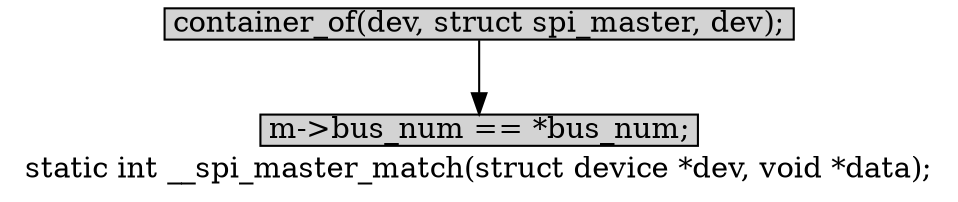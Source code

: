 digraph __spi_master_match{
		label="static int __spi_master_match(struct device *dev, void *data);";
		
        size="10,18";
        ratio=filled;
        
		node[style=filled, shape = box, margin="0.05,0.005",height="0.1",width="0.1"];

		container_of[label="container_of(dev, struct spi_master, dev);"];

		equal_bus_id[label="m->bus_num == *bus_num;"];

		container_of -> equal_bus_id;
		
}
